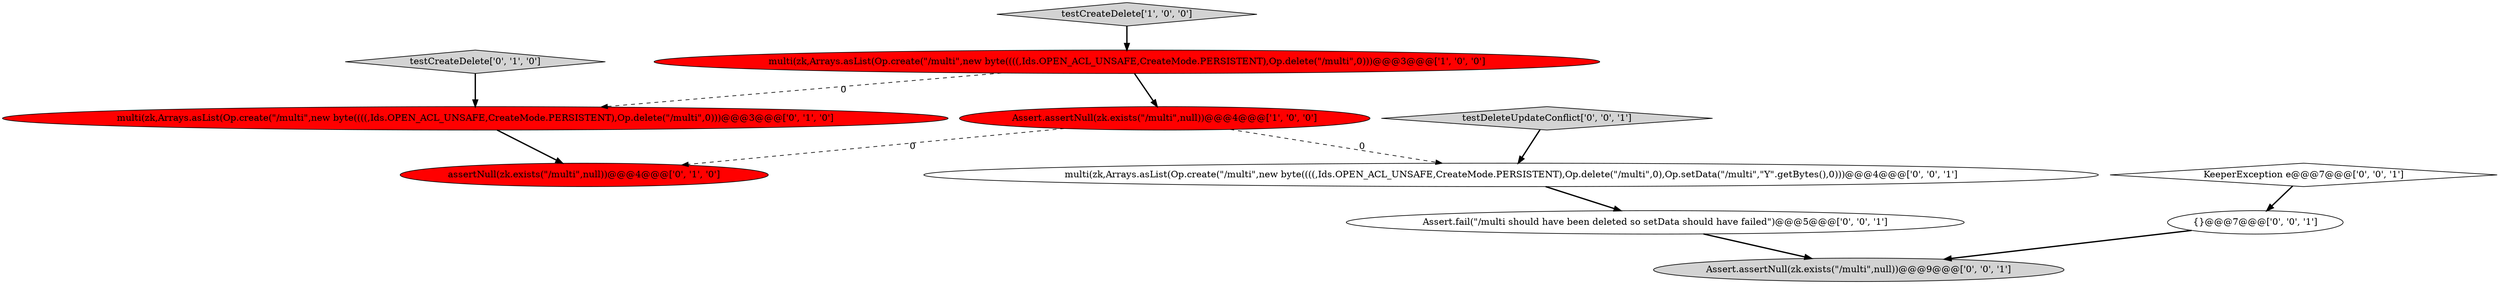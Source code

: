 digraph {
10 [style = filled, label = "{}@@@7@@@['0', '0', '1']", fillcolor = white, shape = ellipse image = "AAA0AAABBB3BBB"];
7 [style = filled, label = "KeeperException e@@@7@@@['0', '0', '1']", fillcolor = white, shape = diamond image = "AAA0AAABBB3BBB"];
11 [style = filled, label = "Assert.assertNull(zk.exists(\"/multi\",null))@@@9@@@['0', '0', '1']", fillcolor = lightgray, shape = ellipse image = "AAA0AAABBB3BBB"];
9 [style = filled, label = "Assert.fail(\"/multi should have been deleted so setData should have failed\")@@@5@@@['0', '0', '1']", fillcolor = white, shape = ellipse image = "AAA0AAABBB3BBB"];
4 [style = filled, label = "multi(zk,Arrays.asList(Op.create(\"/multi\",new byte((((,Ids.OPEN_ACL_UNSAFE,CreateMode.PERSISTENT),Op.delete(\"/multi\",0)))@@@3@@@['0', '1', '0']", fillcolor = red, shape = ellipse image = "AAA1AAABBB2BBB"];
0 [style = filled, label = "Assert.assertNull(zk.exists(\"/multi\",null))@@@4@@@['1', '0', '0']", fillcolor = red, shape = ellipse image = "AAA1AAABBB1BBB"];
2 [style = filled, label = "testCreateDelete['1', '0', '0']", fillcolor = lightgray, shape = diamond image = "AAA0AAABBB1BBB"];
5 [style = filled, label = "testCreateDelete['0', '1', '0']", fillcolor = lightgray, shape = diamond image = "AAA0AAABBB2BBB"];
1 [style = filled, label = "multi(zk,Arrays.asList(Op.create(\"/multi\",new byte((((,Ids.OPEN_ACL_UNSAFE,CreateMode.PERSISTENT),Op.delete(\"/multi\",0)))@@@3@@@['1', '0', '0']", fillcolor = red, shape = ellipse image = "AAA1AAABBB1BBB"];
8 [style = filled, label = "multi(zk,Arrays.asList(Op.create(\"/multi\",new byte((((,Ids.OPEN_ACL_UNSAFE,CreateMode.PERSISTENT),Op.delete(\"/multi\",0),Op.setData(\"/multi\",\"Y\".getBytes(),0)))@@@4@@@['0', '0', '1']", fillcolor = white, shape = ellipse image = "AAA0AAABBB3BBB"];
3 [style = filled, label = "assertNull(zk.exists(\"/multi\",null))@@@4@@@['0', '1', '0']", fillcolor = red, shape = ellipse image = "AAA1AAABBB2BBB"];
6 [style = filled, label = "testDeleteUpdateConflict['0', '0', '1']", fillcolor = lightgray, shape = diamond image = "AAA0AAABBB3BBB"];
1->4 [style = dashed, label="0"];
0->8 [style = dashed, label="0"];
4->3 [style = bold, label=""];
0->3 [style = dashed, label="0"];
1->0 [style = bold, label=""];
9->11 [style = bold, label=""];
7->10 [style = bold, label=""];
2->1 [style = bold, label=""];
5->4 [style = bold, label=""];
6->8 [style = bold, label=""];
8->9 [style = bold, label=""];
10->11 [style = bold, label=""];
}
